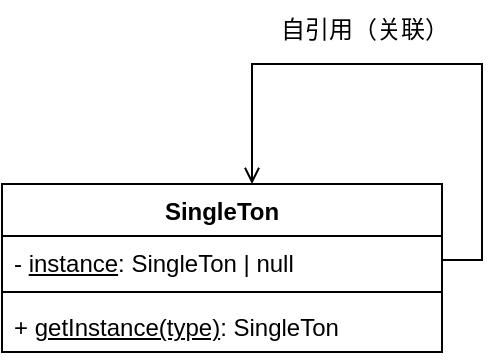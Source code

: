 <mxfile version="24.7.5">
  <diagram name="第 1 页" id="HTryWmy09eWzz7eIzWSp">
    <mxGraphModel dx="600" dy="359" grid="1" gridSize="10" guides="1" tooltips="1" connect="1" arrows="1" fold="1" page="1" pageScale="1" pageWidth="1654" pageHeight="1169" math="0" shadow="0">
      <root>
        <mxCell id="0" />
        <mxCell id="1" parent="0" />
        <mxCell id="IxW07JwhS-mHqVlaGJVX-1" value="SingleTon" style="swimlane;fontStyle=1;align=center;verticalAlign=top;childLayout=stackLayout;horizontal=1;startSize=26;horizontalStack=0;resizeParent=1;resizeParentMax=0;resizeLast=0;collapsible=1;marginBottom=0;whiteSpace=wrap;html=1;" vertex="1" parent="1">
          <mxGeometry x="140" y="130" width="220" height="84" as="geometry" />
        </mxCell>
        <mxCell id="IxW07JwhS-mHqVlaGJVX-2" value="- &lt;u&gt;instance&lt;/u&gt;: SingleTon | null" style="text;strokeColor=none;fillColor=none;align=left;verticalAlign=top;spacingLeft=4;spacingRight=4;overflow=hidden;rotatable=0;points=[[0,0.5],[1,0.5]];portConstraint=eastwest;whiteSpace=wrap;html=1;" vertex="1" parent="IxW07JwhS-mHqVlaGJVX-1">
          <mxGeometry y="26" width="220" height="24" as="geometry" />
        </mxCell>
        <mxCell id="IxW07JwhS-mHqVlaGJVX-3" value="" style="line;strokeWidth=1;fillColor=none;align=left;verticalAlign=middle;spacingTop=-1;spacingLeft=3;spacingRight=3;rotatable=0;labelPosition=right;points=[];portConstraint=eastwest;strokeColor=inherit;" vertex="1" parent="IxW07JwhS-mHqVlaGJVX-1">
          <mxGeometry y="50" width="220" height="8" as="geometry" />
        </mxCell>
        <mxCell id="IxW07JwhS-mHqVlaGJVX-4" value="+ &lt;u&gt;getInstance(type)&lt;/u&gt;: SingleTon" style="text;strokeColor=none;fillColor=none;align=left;verticalAlign=top;spacingLeft=4;spacingRight=4;overflow=hidden;rotatable=0;points=[[0,0.5],[1,0.5]];portConstraint=eastwest;whiteSpace=wrap;html=1;" vertex="1" parent="IxW07JwhS-mHqVlaGJVX-1">
          <mxGeometry y="58" width="220" height="26" as="geometry" />
        </mxCell>
        <mxCell id="IxW07JwhS-mHqVlaGJVX-8" style="edgeStyle=orthogonalEdgeStyle;rounded=0;orthogonalLoop=1;jettySize=auto;html=1;exitX=1;exitY=0.5;exitDx=0;exitDy=0;endArrow=open;endFill=0;" edge="1" parent="IxW07JwhS-mHqVlaGJVX-1" source="IxW07JwhS-mHqVlaGJVX-2">
          <mxGeometry relative="1" as="geometry">
            <mxPoint x="125" as="targetPoint" />
            <Array as="points">
              <mxPoint x="240" y="38" />
              <mxPoint x="240" y="-60" />
              <mxPoint x="125" y="-60" />
            </Array>
          </mxGeometry>
        </mxCell>
        <mxCell id="IxW07JwhS-mHqVlaGJVX-9" value="自引用（关联）" style="text;html=1;align=center;verticalAlign=middle;resizable=0;points=[];autosize=1;strokeColor=none;fillColor=none;" vertex="1" parent="1">
          <mxGeometry x="266" y="38" width="110" height="30" as="geometry" />
        </mxCell>
      </root>
    </mxGraphModel>
  </diagram>
</mxfile>
